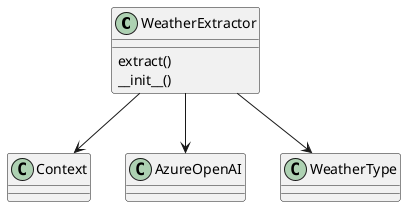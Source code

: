 @startuml WeatherExtractorDiagram
class WeatherExtractor {
    extract()
        __init__()
}
WeatherExtractor --> Context
WeatherExtractor --> AzureOpenAI
WeatherExtractor --> WeatherType
@enduml
